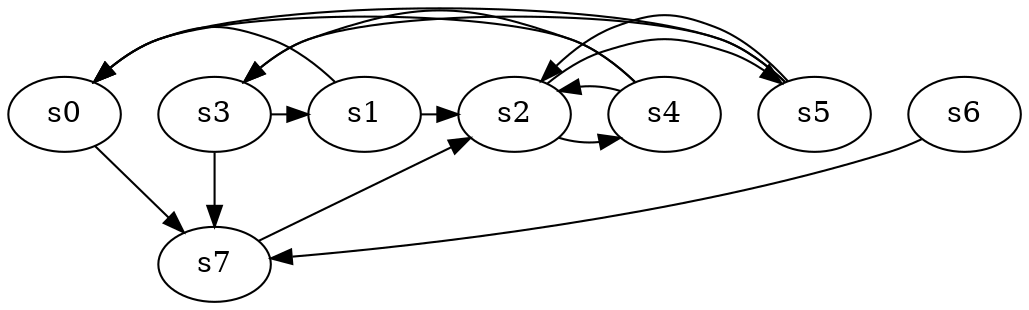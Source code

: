 digraph game_0608_complex_8 {
    s0 [name="s0", player=1];
    s1 [name="s1", player=0];
    s2 [name="s2", player=0];
    s3 [name="s3", player=0];
    s4 [name="s4", player=0];
    s5 [name="s5", player=1];
    s6 [name="s6", player=0, target=1];
    s7 [name="s7", player=0];

    s0 -> s7 [constraint="time == 3 || time == 12"];
    s1 -> s0 [constraint="time % 5 == 4 || time % 3 == 2"];
    s1 -> s2 [constraint="time % 7 == 1"];
    s2 -> s4 [constraint="time % 3 == 1 && time % 5 == 1"];
    s2 -> s5 [constraint="time == 13 || time == 21 || time == 24"];
    s3 -> s1 [constraint="time % 2 == 0 && time % 5 == 0"];
    s3 -> s7;
    s4 -> s0 [constraint="time % 5 == 1 || time % 4 == 2"];
    s4 -> s2 [constraint="time % 4 == 3 && time % 3 == 0"];
    s4 -> s3 [constraint="time % 4 == 0 || time % 3 == 0"];
    s5 -> s0 [constraint="time % 3 == 0 && time % 4 == 0"];
    s5 -> s2 [constraint="time % 5 == 0 || time % 4 == 2"];
    s5 -> s3 [constraint="time % 3 == 2 && time % 3 == 0"];
    s6 -> s7 [constraint="time == 8"];
    s7 -> s2 [constraint="time == 5 || time == 16 || time == 22"];
}

